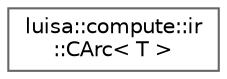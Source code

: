 digraph "类继承关系图"
{
 // LATEX_PDF_SIZE
  bgcolor="transparent";
  edge [fontname=Helvetica,fontsize=10,labelfontname=Helvetica,labelfontsize=10];
  node [fontname=Helvetica,fontsize=10,shape=box,height=0.2,width=0.4];
  rankdir="LR";
  Node0 [id="Node000000",label="luisa::compute::ir\l::CArc\< T \>",height=0.2,width=0.4,color="grey40", fillcolor="white", style="filled",URL="$structluisa_1_1compute_1_1ir_1_1_c_arc.html",tooltip=" "];
}
